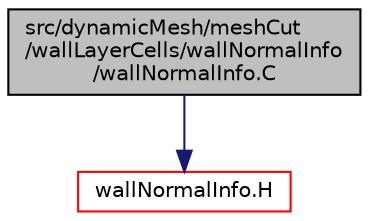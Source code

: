 digraph "src/dynamicMesh/meshCut/wallLayerCells/wallNormalInfo/wallNormalInfo.C"
{
  bgcolor="transparent";
  edge [fontname="Helvetica",fontsize="10",labelfontname="Helvetica",labelfontsize="10"];
  node [fontname="Helvetica",fontsize="10",shape=record];
  Node1 [label="src/dynamicMesh/meshCut\l/wallLayerCells/wallNormalInfo\l/wallNormalInfo.C",height=0.2,width=0.4,color="black", fillcolor="grey75", style="filled", fontcolor="black"];
  Node1 -> Node2 [color="midnightblue",fontsize="10",style="solid",fontname="Helvetica"];
  Node2 [label="wallNormalInfo.H",height=0.2,width=0.4,color="red",URL="$a04923.html"];
}
